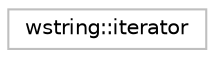 digraph "Graphical Class Hierarchy"
{
 // LATEX_PDF_SIZE
  edge [fontname="Helvetica",fontsize="10",labelfontname="Helvetica",labelfontsize="10"];
  node [fontname="Helvetica",fontsize="10",shape=record];
  rankdir="LR";
  Node0 [label="wstring::iterator",height=0.2,width=0.4,color="grey75", fillcolor="white", style="filled",tooltip="STL iterator class."];
}
